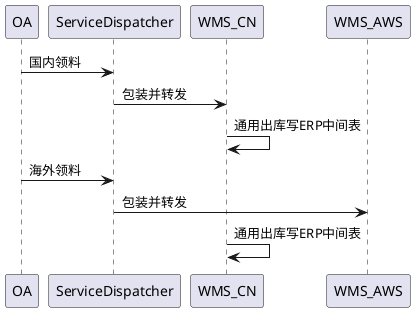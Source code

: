 @startuml
OA -> ServiceDispatcher: 国内领料
ServiceDispatcher -> WMS_CN: 包装并转发
WMS_CN -> WMS_CN: 通用出库写ERP中间表
OA -> ServiceDispatcher: 海外领料
ServiceDispatcher -> WMS_AWS: 包装并转发
WMS_CN -> WMS_CN: 通用出库写ERP中间表
@enduml